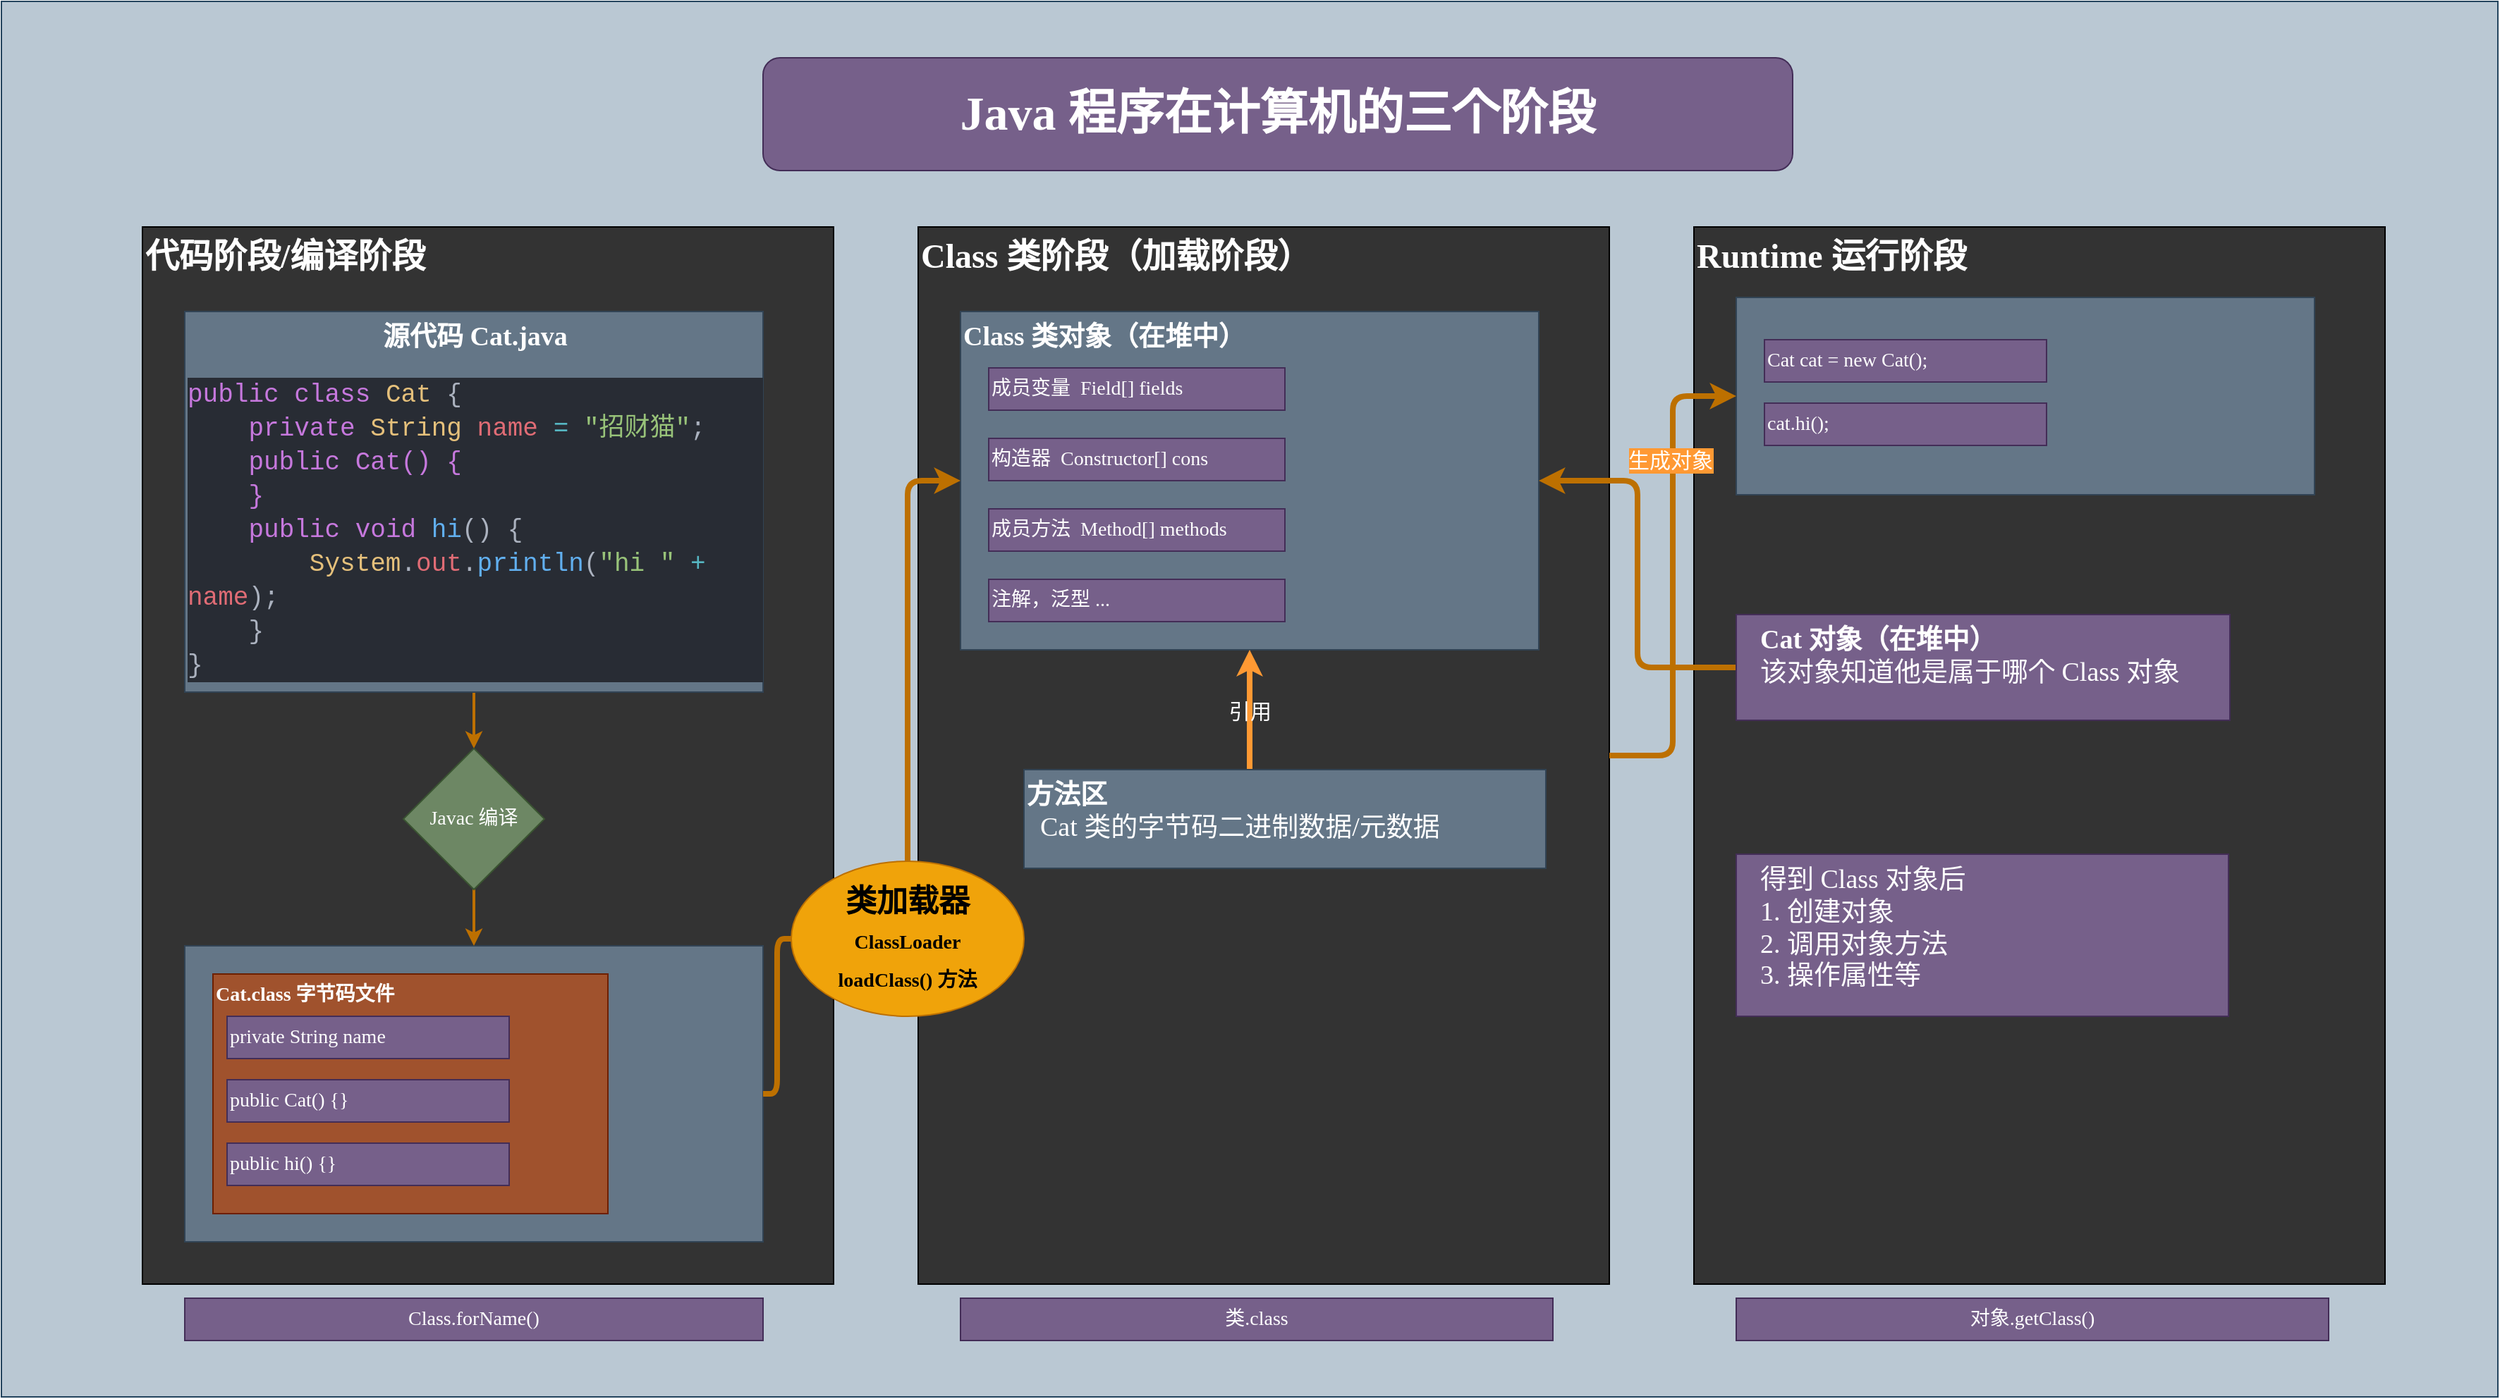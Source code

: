 <mxfile>
    <diagram id="rslLTfcjcnxt3dhrRhIh" name="第 1 页">
        <mxGraphModel dx="1722" dy="410" grid="1" gridSize="10" guides="1" tooltips="1" connect="1" arrows="1" fold="1" page="1" pageScale="1" pageWidth="827" pageHeight="1169" math="0" shadow="0">
            <root>
                <mxCell id="0"/>
                <mxCell id="1" parent="0"/>
                <mxCell id="43" value="" style="rounded=0;whiteSpace=wrap;html=1;labelBackgroundColor=none;labelBorderColor=none;fontFamily=Verdana;fontSize=34;fillColor=#bac8d3;strokeColor=#23445d;" parent="1" vertex="1">
                    <mxGeometry x="-250" y="10" width="1770" height="990" as="geometry"/>
                </mxCell>
                <mxCell id="15" value="&lt;b&gt;&lt;font style=&quot;font-size: 24px&quot;&gt;代码阶段/编译阶段&lt;/font&gt;&lt;/b&gt;" style="rounded=0;whiteSpace=wrap;html=1;labelBackgroundColor=none;fontFamily=Verdana;fontSize=10;fontColor=#FFFFFF;align=left;verticalAlign=top;fillColor=#333333;" parent="1" vertex="1">
                    <mxGeometry x="-150" y="170" width="490" height="750" as="geometry"/>
                </mxCell>
                <mxCell id="20" value="&lt;b&gt;&lt;font style=&quot;font-size: 24px&quot;&gt;Class 类阶段（加载阶段）&lt;/font&gt;&lt;/b&gt;" style="rounded=0;whiteSpace=wrap;html=1;labelBackgroundColor=none;fontFamily=Verdana;fontSize=10;fontColor=#FFFFFF;align=left;verticalAlign=top;fillColor=#333333;" parent="1" vertex="1">
                    <mxGeometry x="400" y="170" width="490" height="750" as="geometry"/>
                </mxCell>
                <mxCell id="36" value="&lt;b&gt;类加载器&lt;br&gt;&lt;font style=&quot;font-size: 14px&quot;&gt;ClassLoader&lt;br&gt;loadClass() 方法&lt;br&gt;&lt;/font&gt;&lt;/b&gt;" style="ellipse;whiteSpace=wrap;html=1;labelBackgroundColor=none;labelBorderColor=none;fontFamily=Verdana;fontSize=22;fontColor=#000000;align=center;fillColor=#f0a30a;strokeColor=#BD7000;" parent="1" vertex="1">
                    <mxGeometry x="310" y="620" width="165" height="110" as="geometry"/>
                </mxCell>
                <mxCell id="22" value="&lt;b&gt;&lt;font style=&quot;font-size: 24px&quot;&gt;Runtime 运行阶段&lt;/font&gt;&lt;/b&gt;" style="rounded=0;whiteSpace=wrap;html=1;labelBackgroundColor=none;fontFamily=Verdana;fontSize=10;fontColor=#FFFFFF;align=left;verticalAlign=top;fillColor=#333333;" parent="1" vertex="1">
                    <mxGeometry x="950" y="170" width="490" height="750" as="geometry"/>
                </mxCell>
                <mxCell id="27" value="" style="rounded=0;whiteSpace=wrap;html=1;fontFamily=Verdana;fontSize=14;fillColor=#647687;strokeColor=#314354;align=left;verticalAlign=top;fontColor=#ffffff;" parent="1" vertex="1">
                    <mxGeometry x="980" y="220" width="410" height="140" as="geometry"/>
                </mxCell>
                <mxCell id="2" value="Java 程序在计算机的三个阶段" style="rounded=1;whiteSpace=wrap;html=1;fillColor=#76608a;fontColor=#ffffff;strokeColor=#432D57;fontFamily=Verdana;fontStyle=1;fontSize=34;" parent="1" vertex="1">
                    <mxGeometry x="290" y="50" width="730" height="80" as="geometry"/>
                </mxCell>
                <mxCell id="10" style="edgeStyle=none;html=1;exitX=0.5;exitY=1;exitDx=0;exitDy=0;fontFamily=Verdana;fontSize=14;strokeWidth=2;fillColor=#f0a30a;strokeColor=#BD7000;" parent="1" source="3" target="6" edge="1">
                    <mxGeometry relative="1" as="geometry"/>
                </mxCell>
                <mxCell id="3" value="&lt;div style=&quot;text-align: center&quot;&gt;&lt;b&gt;&lt;font style=&quot;font-size: 19px&quot;&gt;源代码 Cat.java&lt;/font&gt;&lt;/b&gt;&lt;/div&gt;&lt;div style=&quot;text-align: center&quot;&gt;&lt;br&gt;&lt;/div&gt;&lt;div style=&quot;color: rgb(171 , 178 , 191) ; background-color: rgb(40 , 44 , 52) ; font-family: &amp;#34;cn regular&amp;#34; , &amp;#34;consolas&amp;#34; , &amp;#34;courier new&amp;#34; , monospace , &amp;#34;consolas&amp;#34; , &amp;#34;courier new&amp;#34; , monospace ; font-weight: normal ; font-size: 18px ; line-height: 24px&quot;&gt;&lt;div&gt;&lt;span style=&quot;color: #c678dd&quot;&gt;public&lt;/span&gt;&lt;span style=&quot;color: #e06c75&quot;&gt; &lt;/span&gt;&lt;span style=&quot;color: #c678dd&quot;&gt;class&lt;/span&gt;&lt;span style=&quot;color: #e06c75&quot;&gt; &lt;/span&gt;&lt;span style=&quot;color: #e5c07b&quot;&gt;Cat&lt;/span&gt;&lt;span style=&quot;color: #e06c75&quot;&gt; &lt;/span&gt;&lt;span style=&quot;color: #abb2bf&quot;&gt;{&lt;/span&gt;&lt;/div&gt;&lt;div&gt;&lt;span style=&quot;color: #e06c75&quot;&gt;&amp;nbsp; &amp;nbsp; &lt;/span&gt;&lt;span style=&quot;color: #c678dd&quot;&gt;private&lt;/span&gt;&lt;span style=&quot;color: #e06c75&quot;&gt; &lt;/span&gt;&lt;span style=&quot;color: #e5c07b&quot;&gt;String&lt;/span&gt;&lt;span style=&quot;color: #e06c75&quot;&gt; &lt;/span&gt;&lt;span style=&quot;color: #e06c75&quot;&gt;name&lt;/span&gt;&lt;span style=&quot;color: #e06c75&quot;&gt; &lt;/span&gt;&lt;span style=&quot;color: #56b6c2&quot;&gt;=&lt;/span&gt;&lt;span style=&quot;color: #e06c75&quot;&gt; &lt;/span&gt;&lt;span style=&quot;color: #98c379&quot;&gt;&quot;招财猫&quot;&lt;/span&gt;&lt;span style=&quot;color: #abb2bf&quot;&gt;;&lt;/span&gt;&lt;/div&gt;&lt;div&gt;&lt;span style=&quot;color: rgb(198 , 120 , 221)&quot;&gt;&amp;nbsp; &amp;nbsp; public Cat() {&lt;/span&gt;&lt;/div&gt;&lt;div&gt;&lt;span style=&quot;color: rgb(198 , 120 , 221)&quot;&gt;&amp;nbsp; &amp;nbsp; }&lt;/span&gt;&lt;span style=&quot;color: #abb2bf&quot;&gt;&lt;br&gt;&lt;/span&gt;&lt;/div&gt;&lt;div&gt;&lt;span style=&quot;color: #e06c75&quot;&gt;&amp;nbsp; &amp;nbsp; &lt;/span&gt;&lt;span style=&quot;color: #c678dd&quot;&gt;public&lt;/span&gt;&lt;span style=&quot;color: #61afef&quot;&gt; &lt;/span&gt;&lt;span style=&quot;color: #c678dd&quot;&gt;void&lt;/span&gt;&lt;span style=&quot;color: #61afef&quot;&gt; &lt;/span&gt;&lt;span style=&quot;color: #61afef&quot;&gt;hi&lt;/span&gt;&lt;span style=&quot;color: #abb2bf&quot;&gt;()&lt;/span&gt;&lt;span style=&quot;color: #61afef&quot;&gt; &lt;/span&gt;&lt;span style=&quot;color: #abb2bf&quot;&gt;{&lt;/span&gt;&lt;/div&gt;&lt;div&gt;&lt;span style=&quot;color: #abb2bf&quot;&gt;&amp;nbsp; &amp;nbsp; &amp;nbsp; &amp;nbsp; &lt;/span&gt;&lt;span style=&quot;color: #e5c07b&quot;&gt;System&lt;/span&gt;&lt;span style=&quot;color: #abb2bf&quot;&gt;.&lt;/span&gt;&lt;span style=&quot;color: #e06c75&quot;&gt;out&lt;/span&gt;&lt;span style=&quot;color: #abb2bf&quot;&gt;.&lt;/span&gt;&lt;span style=&quot;color: #61afef&quot;&gt;println&lt;/span&gt;&lt;span style=&quot;color: #abb2bf&quot;&gt;(&lt;/span&gt;&lt;span style=&quot;color: #98c379&quot;&gt;&quot;hi &quot;&lt;/span&gt;&lt;span style=&quot;color: #abb2bf&quot;&gt; &lt;/span&gt;&lt;span style=&quot;color: #56b6c2&quot;&gt;+&lt;/span&gt;&lt;span style=&quot;color: #abb2bf&quot;&gt; &lt;/span&gt;&lt;span style=&quot;color: #e06c75&quot;&gt;name&lt;/span&gt;&lt;span style=&quot;color: #abb2bf&quot;&gt;);&lt;/span&gt;&lt;/div&gt;&lt;div&gt;&lt;span style=&quot;color: #abb2bf&quot;&gt;&amp;nbsp; &amp;nbsp; }&lt;/span&gt;&lt;/div&gt;&lt;div&gt;&lt;span style=&quot;color: #abb2bf&quot;&gt;}&lt;/span&gt;&lt;/div&gt;&lt;/div&gt;" style="rounded=0;whiteSpace=wrap;html=1;fontFamily=Verdana;fontSize=14;fillColor=#647687;strokeColor=#314354;align=left;verticalAlign=top;fontColor=#ffffff;" parent="1" vertex="1">
                    <mxGeometry x="-120" y="230" width="410" height="270" as="geometry"/>
                </mxCell>
                <mxCell id="5" value="" style="rounded=0;whiteSpace=wrap;html=1;fontFamily=Verdana;fontSize=14;fillColor=#647687;strokeColor=#314354;align=left;verticalAlign=top;fontColor=#ffffff;" parent="1" vertex="1">
                    <mxGeometry x="-120" y="680" width="410" height="210" as="geometry"/>
                </mxCell>
                <mxCell id="9" style="edgeStyle=none;html=1;exitX=0.5;exitY=1;exitDx=0;exitDy=0;entryX=0.5;entryY=0;entryDx=0;entryDy=0;fontFamily=Verdana;fontSize=14;fillColor=#f0a30a;strokeColor=#BD7000;strokeWidth=2;" parent="1" source="6" target="5" edge="1">
                    <mxGeometry relative="1" as="geometry"/>
                </mxCell>
                <mxCell id="6" value="Javac 编译" style="rhombus;whiteSpace=wrap;html=1;fontFamily=Verdana;fontSize=14;fillColor=#6d8764;fontColor=#ffffff;strokeColor=#3A5431;" parent="1" vertex="1">
                    <mxGeometry x="35" y="540" width="100" height="100" as="geometry"/>
                </mxCell>
                <mxCell id="11" value="&lt;b&gt;Cat.class 字节码文件&lt;/b&gt;" style="rounded=0;whiteSpace=wrap;html=1;fontFamily=Verdana;fontSize=14;fillColor=#a0522d;strokeColor=#6D1F00;align=left;verticalAlign=top;fontColor=#ffffff;" parent="1" vertex="1">
                    <mxGeometry x="-100" y="700" width="280" height="170" as="geometry"/>
                </mxCell>
                <mxCell id="12" value="private String name" style="rounded=0;whiteSpace=wrap;html=1;fontFamily=Verdana;fontSize=14;fillColor=#76608a;strokeColor=#432D57;align=left;verticalAlign=top;fontColor=#ffffff;" parent="1" vertex="1">
                    <mxGeometry x="-90" y="730" width="200" height="30" as="geometry"/>
                </mxCell>
                <mxCell id="13" value="public Cat() {}" style="rounded=0;whiteSpace=wrap;html=1;fontFamily=Verdana;fontSize=14;fillColor=#76608a;strokeColor=#432D57;align=left;verticalAlign=top;fontColor=#ffffff;" parent="1" vertex="1">
                    <mxGeometry x="-90" y="775" width="200" height="30" as="geometry"/>
                </mxCell>
                <mxCell id="14" value="public hi() {}" style="rounded=0;whiteSpace=wrap;html=1;fontFamily=Verdana;fontSize=14;fillColor=#76608a;strokeColor=#432D57;align=left;verticalAlign=top;fontColor=#ffffff;" parent="1" vertex="1">
                    <mxGeometry x="-90" y="820" width="200" height="30" as="geometry"/>
                </mxCell>
                <mxCell id="24" value="Cat cat = new Cat();" style="rounded=0;whiteSpace=wrap;html=1;fontFamily=Verdana;fontSize=14;fillColor=#76608a;strokeColor=#432D57;align=left;verticalAlign=top;fontColor=#ffffff;" parent="1" vertex="1">
                    <mxGeometry x="1000" y="250" width="200" height="30" as="geometry"/>
                </mxCell>
                <mxCell id="25" value="cat.hi();" style="rounded=0;whiteSpace=wrap;html=1;fontFamily=Verdana;fontSize=14;fillColor=#76608a;strokeColor=#432D57;align=left;verticalAlign=top;fontColor=#ffffff;" parent="1" vertex="1">
                    <mxGeometry x="1000" y="295" width="200" height="30" as="geometry"/>
                </mxCell>
                <mxCell id="29" value="&lt;div style=&quot;text-align: center&quot;&gt;&lt;span style=&quot;font-size: 19px&quot;&gt;&lt;b&gt;Class 类对象（在堆中）&lt;/b&gt;&lt;/span&gt;&lt;/div&gt;" style="rounded=0;whiteSpace=wrap;html=1;fontFamily=Verdana;fontSize=14;fillColor=#647687;strokeColor=#314354;align=left;verticalAlign=top;fontColor=#ffffff;" parent="1" vertex="1">
                    <mxGeometry x="430" y="230" width="410" height="240" as="geometry"/>
                </mxCell>
                <mxCell id="30" value="成员变量&amp;nbsp; Field[] fields" style="rounded=0;whiteSpace=wrap;html=1;fontFamily=Verdana;fontSize=14;fillColor=#76608a;strokeColor=#432D57;align=left;verticalAlign=top;fontColor=#ffffff;" parent="1" vertex="1">
                    <mxGeometry x="450" y="270" width="210" height="30" as="geometry"/>
                </mxCell>
                <mxCell id="31" value="构造器&amp;nbsp; Constructor[] cons" style="rounded=0;whiteSpace=wrap;html=1;fontFamily=Verdana;fontSize=14;fillColor=#76608a;strokeColor=#432D57;align=left;verticalAlign=top;fontColor=#ffffff;" parent="1" vertex="1">
                    <mxGeometry x="450" y="320" width="210" height="30" as="geometry"/>
                </mxCell>
                <mxCell id="32" value="成员方法&amp;nbsp; Method[] methods" style="rounded=0;whiteSpace=wrap;html=1;fontFamily=Verdana;fontSize=14;fillColor=#76608a;strokeColor=#432D57;align=left;verticalAlign=top;fontColor=#ffffff;" parent="1" vertex="1">
                    <mxGeometry x="450" y="370" width="210" height="30" as="geometry"/>
                </mxCell>
                <mxCell id="33" value="注解，泛型 ..." style="rounded=0;whiteSpace=wrap;html=1;fontFamily=Verdana;fontSize=14;fillColor=#76608a;strokeColor=#432D57;align=left;verticalAlign=top;fontColor=#ffffff;" parent="1" vertex="1">
                    <mxGeometry x="450" y="420" width="210" height="30" as="geometry"/>
                </mxCell>
                <mxCell id="34" style="edgeStyle=orthogonalEdgeStyle;html=1;fontFamily=Verdana;fontSize=24;fontColor=#FFFFFF;strokeWidth=4;entryX=0;entryY=0.5;entryDx=0;entryDy=0;startArrow=none;fillColor=#f0a30a;strokeColor=#BD7000;" parent="1" source="36" target="29" edge="1">
                    <mxGeometry relative="1" as="geometry">
                        <mxPoint x="380" y="420" as="targetPoint"/>
                    </mxGeometry>
                </mxCell>
                <mxCell id="37" value="" style="edgeStyle=orthogonalEdgeStyle;html=1;fontFamily=Verdana;fontSize=24;fontColor=#FFFFFF;strokeWidth=4;entryX=0;entryY=0.5;entryDx=0;entryDy=0;endArrow=none;fillColor=#f0a30a;strokeColor=#BD7000;" parent="1" source="5" target="36" edge="1">
                    <mxGeometry relative="1" as="geometry">
                        <mxPoint x="430" y="350" as="targetPoint"/>
                        <mxPoint x="290" y="785" as="sourcePoint"/>
                    </mxGeometry>
                </mxCell>
                <mxCell id="41" style="edgeStyle=orthogonalEdgeStyle;html=1;exitX=0;exitY=0.5;exitDx=0;exitDy=0;entryX=1;entryY=0.5;entryDx=0;entryDy=0;fontFamily=Verdana;fontSize=19;fontColor=#FFFFFF;strokeWidth=4;fillColor=#f0a30a;strokeColor=#BD7000;" parent="1" source="39" target="29" edge="1">
                    <mxGeometry relative="1" as="geometry"/>
                </mxCell>
                <mxCell id="39" value="&lt;b&gt;Cat 对象（在堆中）&lt;/b&gt;&lt;br style=&quot;font-size: 19px&quot;&gt;该对象知道他是属于哪个 Class 对象" style="rounded=0;whiteSpace=wrap;html=1;fontFamily=Verdana;fontSize=19;fillColor=#76608a;strokeColor=#432D57;align=left;verticalAlign=top;fontColor=#ffffff;spacingLeft=15;" parent="1" vertex="1">
                    <mxGeometry x="980" y="445" width="350" height="75" as="geometry"/>
                </mxCell>
                <mxCell id="40" value="得到 Class 对象后&lt;br style=&quot;font-size: 19px&quot;&gt;1. 创建对象&lt;br&gt;2. 调用对象方法&lt;br style=&quot;font-size: 19px&quot;&gt;3. 操作属性等" style="rounded=0;whiteSpace=wrap;html=1;fontFamily=Verdana;fontSize=19;fillColor=#76608a;strokeColor=#432D57;align=left;verticalAlign=top;fontColor=#ffffff;spacingLeft=15;" parent="1" vertex="1">
                    <mxGeometry x="980" y="615" width="349" height="115" as="geometry"/>
                </mxCell>
                <mxCell id="42" style="edgeStyle=orthogonalEdgeStyle;html=1;exitX=1;exitY=0.5;exitDx=0;exitDy=0;entryX=0;entryY=0.5;entryDx=0;entryDy=0;fontFamily=Verdana;fontSize=19;fontColor=#FFFFFF;strokeWidth=4;fillColor=#f0a30a;strokeColor=#BD7000;" parent="1" source="20" target="27" edge="1">
                    <mxGeometry relative="1" as="geometry"/>
                </mxCell>
                <mxCell id="56" value="生成对象" style="edgeLabel;html=1;align=center;verticalAlign=middle;resizable=0;points=[];fontSize=15;fontFamily=Verdana;fontColor=#FFFFFF;labelBackgroundColor=#FF9933;" parent="42" vertex="1" connectable="0">
                    <mxGeometry x="0.367" y="2" relative="1" as="geometry">
                        <mxPoint y="-19" as="offset"/>
                    </mxGeometry>
                </mxCell>
                <mxCell id="58" value="&lt;font style=&quot;font-size: 15px&quot; color=&quot;#ffffff&quot;&gt;引用&lt;/font&gt;" style="edgeStyle=orthogonalEdgeStyle;html=1;entryX=0.5;entryY=1;entryDx=0;entryDy=0;strokeWidth=4;strokeColor=#FF9933;labelBackgroundColor=none;" parent="1" source="57" target="29" edge="1">
                    <mxGeometry relative="1" as="geometry">
                        <Array as="points">
                            <mxPoint x="635" y="510"/>
                            <mxPoint x="635" y="510"/>
                        </Array>
                    </mxGeometry>
                </mxCell>
                <mxCell id="57" value="&lt;span style=&quot;font-size: 19px&quot;&gt;&lt;b&gt;方法区&lt;/b&gt;&lt;br&gt;&amp;nbsp; Cat 类的字节码二进制数据/元数据&lt;br&gt;&lt;/span&gt;" style="rounded=0;whiteSpace=wrap;html=1;fontFamily=Verdana;fontSize=14;fillColor=#647687;strokeColor=#314354;align=left;verticalAlign=top;fontColor=#ffffff;" parent="1" vertex="1">
                    <mxGeometry x="475" y="555" width="370" height="70" as="geometry"/>
                </mxCell>
                <mxCell id="59" value="Class.forName()" style="rounded=0;whiteSpace=wrap;html=1;fontFamily=Verdana;fontSize=14;fillColor=#76608a;strokeColor=#432D57;align=center;verticalAlign=top;fontColor=#ffffff;" vertex="1" parent="1">
                    <mxGeometry x="-120" y="930" width="410" height="30" as="geometry"/>
                </mxCell>
                <mxCell id="60" value="类.class" style="rounded=0;whiteSpace=wrap;html=1;fontFamily=Verdana;fontSize=14;fillColor=#76608a;strokeColor=#432D57;align=center;verticalAlign=top;fontColor=#ffffff;" vertex="1" parent="1">
                    <mxGeometry x="430" y="930" width="420" height="30" as="geometry"/>
                </mxCell>
                <mxCell id="61" value="对象.getClass()" style="rounded=0;whiteSpace=wrap;html=1;fontFamily=Verdana;fontSize=14;fillColor=#76608a;strokeColor=#432D57;align=center;verticalAlign=top;fontColor=#ffffff;" vertex="1" parent="1">
                    <mxGeometry x="980" y="930" width="420" height="30" as="geometry"/>
                </mxCell>
            </root>
        </mxGraphModel>
    </diagram>
</mxfile>